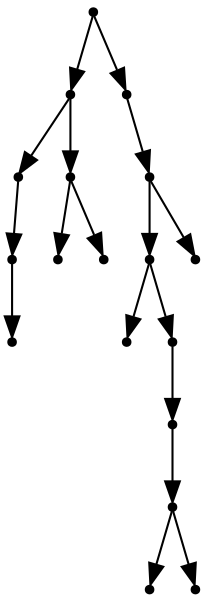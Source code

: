 digraph {
  17 [shape=point];
  6 [shape=point];
  2 [shape=point];
  1 [shape=point];
  0 [shape=point];
  5 [shape=point];
  3 [shape=point];
  4 [shape=point];
  16 [shape=point];
  15 [shape=point];
  13 [shape=point];
  7 [shape=point];
  12 [shape=point];
  11 [shape=point];
  10 [shape=point];
  8 [shape=point];
  9 [shape=point];
  14 [shape=point];
17 -> 6;
6 -> 2;
2 -> 1;
1 -> 0;
6 -> 5;
5 -> 3;
5 -> 4;
17 -> 16;
16 -> 15;
15 -> 13;
13 -> 7;
13 -> 12;
12 -> 11;
11 -> 10;
10 -> 8;
10 -> 9;
15 -> 14;
}
